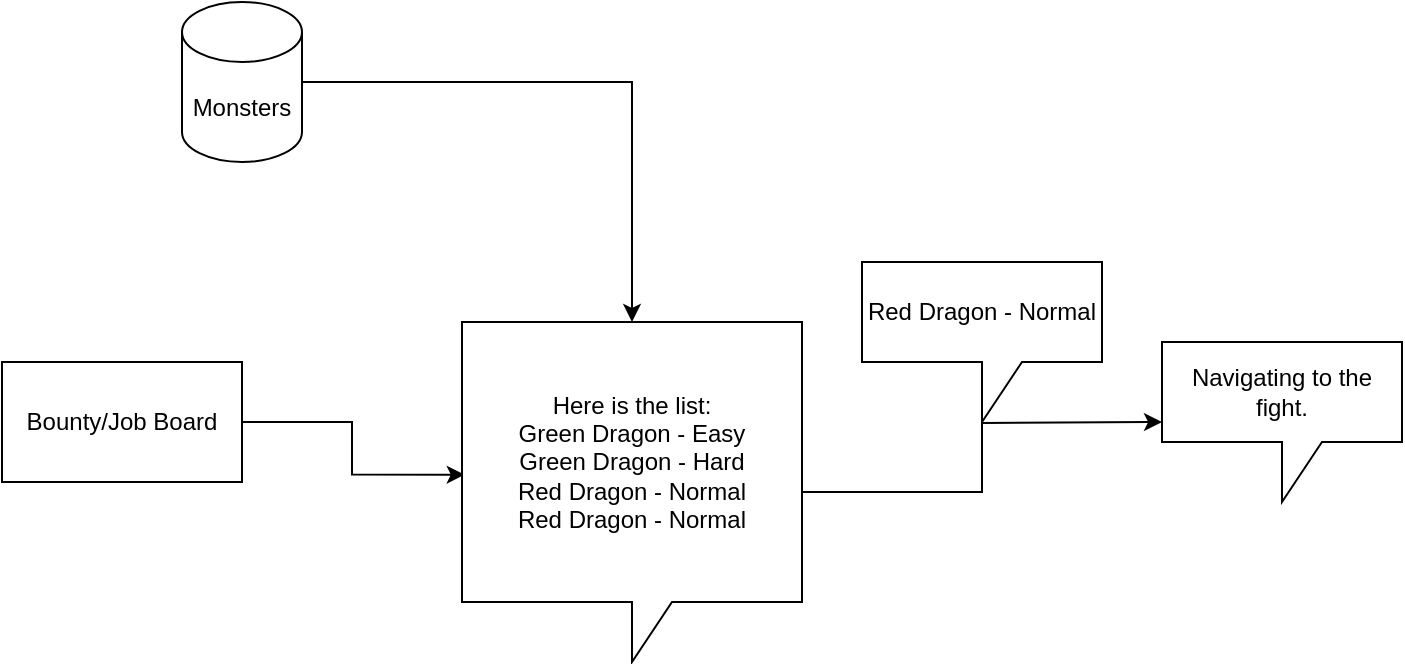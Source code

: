 <mxfile>
    <diagram id="ZPrYfhkFVLFEbSLaH4gd" name="Page-1">
        <mxGraphModel dx="765" dy="423" grid="1" gridSize="10" guides="1" tooltips="1" connect="1" arrows="1" fold="1" page="1" pageScale="1" pageWidth="850" pageHeight="1100" math="0" shadow="0">
            <root>
                <mxCell id="0"/>
                <mxCell id="1" parent="0"/>
                <mxCell id="5" style="edgeStyle=orthogonalEdgeStyle;rounded=0;orthogonalLoop=1;jettySize=auto;html=1;entryX=0.008;entryY=0.449;entryDx=0;entryDy=0;entryPerimeter=0;" edge="1" parent="1" source="2" target="4">
                    <mxGeometry relative="1" as="geometry"/>
                </mxCell>
                <mxCell id="2" value="Bounty/Job Board" style="rounded=0;whiteSpace=wrap;html=1;" vertex="1" parent="1">
                    <mxGeometry x="40" y="180" width="120" height="60" as="geometry"/>
                </mxCell>
                <mxCell id="8" style="edgeStyle=orthogonalEdgeStyle;rounded=0;orthogonalLoop=1;jettySize=auto;html=1;entryX=0.5;entryY=0;entryDx=0;entryDy=0;entryPerimeter=0;" edge="1" parent="1" source="3" target="4">
                    <mxGeometry relative="1" as="geometry"/>
                </mxCell>
                <mxCell id="3" value="Monsters" style="shape=cylinder3;whiteSpace=wrap;html=1;boundedLbl=1;backgroundOutline=1;size=15;" vertex="1" parent="1">
                    <mxGeometry x="130" width="60" height="80" as="geometry"/>
                </mxCell>
                <mxCell id="7" value="" style="edgeStyle=orthogonalEdgeStyle;rounded=0;orthogonalLoop=1;jettySize=auto;html=1;" edge="1" parent="1" source="4">
                    <mxGeometry relative="1" as="geometry">
                        <mxPoint x="620" y="210" as="targetPoint"/>
                    </mxGeometry>
                </mxCell>
                <mxCell id="4" value="Here is the list:&lt;br&gt;Green Dragon - Easy&lt;br&gt;Green Dragon - Hard&lt;br&gt;Red Dragon - Normal&lt;br&gt;Red Dragon - Normal" style="shape=callout;whiteSpace=wrap;html=1;perimeter=calloutPerimeter;" vertex="1" parent="1">
                    <mxGeometry x="270" y="160" width="170" height="170" as="geometry"/>
                </mxCell>
                <mxCell id="9" value="Red Dragon - Normal" style="shape=callout;whiteSpace=wrap;html=1;perimeter=calloutPerimeter;" vertex="1" parent="1">
                    <mxGeometry x="470" y="130" width="120" height="80" as="geometry"/>
                </mxCell>
                <mxCell id="10" value="Navigating to the fight." style="shape=callout;whiteSpace=wrap;html=1;perimeter=calloutPerimeter;" vertex="1" parent="1">
                    <mxGeometry x="620" y="170" width="120" height="80" as="geometry"/>
                </mxCell>
            </root>
        </mxGraphModel>
    </diagram>
</mxfile>